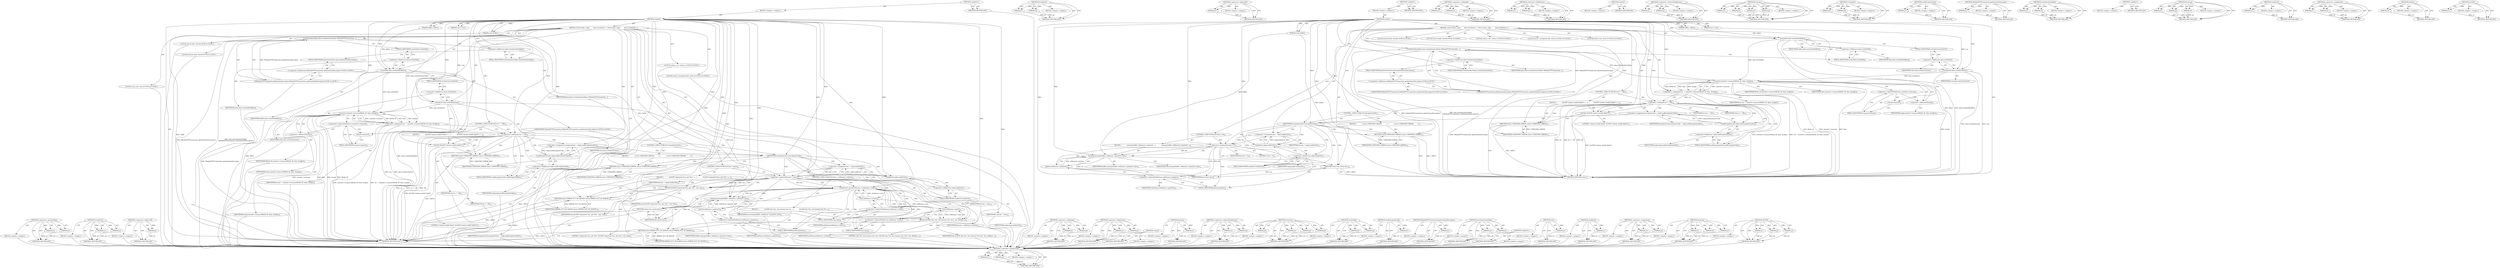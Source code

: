 digraph "ALOGE" {
vulnerable_184 [label=<(METHOD,&lt;operator&gt;.greaterThan)>];
vulnerable_185 [label=<(PARAM,p1)>];
vulnerable_186 [label=<(PARAM,p2)>];
vulnerable_187 [label=<(BLOCK,&lt;empty&gt;,&lt;empty&gt;)>];
vulnerable_188 [label=<(METHOD_RETURN,ANY)>];
vulnerable_138 [label=<(METHOD,writeInt32)>];
vulnerable_139 [label=<(PARAM,p1)>];
vulnerable_140 [label=<(PARAM,p2)>];
vulnerable_141 [label=<(BLOCK,&lt;empty&gt;,&lt;empty&gt;)>];
vulnerable_142 [label=<(METHOD_RETURN,ANY)>];
vulnerable_163 [label=<(METHOD,&lt;operator&gt;.addressOf)>];
vulnerable_164 [label=<(PARAM,p1)>];
vulnerable_165 [label=<(BLOCK,&lt;empty&gt;,&lt;empty&gt;)>];
vulnerable_166 [label=<(METHOD_RETURN,ANY)>];
vulnerable_6 [label=<(METHOD,&lt;global&gt;)<SUB>1</SUB>>];
vulnerable_7 [label=<(BLOCK,&lt;empty&gt;,&lt;empty&gt;)<SUB>1</SUB>>];
vulnerable_8 [label=<(METHOD,readAt)<SUB>1</SUB>>];
vulnerable_9 [label=<(PARAM,off64_t offset)<SUB>1</SUB>>];
vulnerable_10 [label=<(PARAM,void *buffer)<SUB>1</SUB>>];
vulnerable_11 [label=<(PARAM,size_t size)<SUB>1</SUB>>];
vulnerable_12 [label=<(BLOCK,{
 Parcel data, reply;
        data.writeInterf...,{
 Parcel data, reply;
        data.writeInterf...)<SUB>1</SUB>>];
vulnerable_13 [label="<(LOCAL,Parcel data: Parcel)<SUB>2</SUB>>"];
vulnerable_14 [label="<(LOCAL,Parcel reply: Parcel)<SUB>2</SUB>>"];
vulnerable_15 [label=<(writeInterfaceToken,data.writeInterfaceToken(
 IMediaHTTPConnection...)<SUB>3</SUB>>];
vulnerable_16 [label=<(&lt;operator&gt;.fieldAccess,data.writeInterfaceToken)<SUB>3</SUB>>];
vulnerable_17 [label=<(IDENTIFIER,data,data.writeInterfaceToken(
 IMediaHTTPConnection...)<SUB>3</SUB>>];
vulnerable_18 [label=<(FIELD_IDENTIFIER,writeInterfaceToken,writeInterfaceToken)<SUB>3</SUB>>];
vulnerable_19 [label="<(IMediaHTTPConnection.getInterfaceDescriptor,IMediaHTTPConnection::getInterfaceDescriptor())<SUB>4</SUB>>"];
vulnerable_20 [label="<(&lt;operator&gt;.fieldAccess,IMediaHTTPConnection::getInterfaceDescriptor)<SUB>4</SUB>>"];
vulnerable_21 [label="<(IDENTIFIER,IMediaHTTPConnection,IMediaHTTPConnection::getInterfaceDescriptor())<SUB>4</SUB>>"];
vulnerable_22 [label=<(FIELD_IDENTIFIER,getInterfaceDescriptor,getInterfaceDescriptor)<SUB>4</SUB>>];
vulnerable_23 [label=<(writeInt64,data.writeInt64(offset))<SUB>6</SUB>>];
vulnerable_24 [label=<(&lt;operator&gt;.fieldAccess,data.writeInt64)<SUB>6</SUB>>];
vulnerable_25 [label=<(IDENTIFIER,data,data.writeInt64(offset))<SUB>6</SUB>>];
vulnerable_26 [label=<(FIELD_IDENTIFIER,writeInt64,writeInt64)<SUB>6</SUB>>];
vulnerable_27 [label=<(IDENTIFIER,offset,data.writeInt64(offset))<SUB>6</SUB>>];
vulnerable_28 [label=<(writeInt32,data.writeInt32(size))<SUB>7</SUB>>];
vulnerable_29 [label=<(&lt;operator&gt;.fieldAccess,data.writeInt32)<SUB>7</SUB>>];
vulnerable_30 [label=<(IDENTIFIER,data,data.writeInt32(size))<SUB>7</SUB>>];
vulnerable_31 [label=<(FIELD_IDENTIFIER,writeInt32,writeInt32)<SUB>7</SUB>>];
vulnerable_32 [label=<(IDENTIFIER,size,data.writeInt32(size))<SUB>7</SUB>>];
vulnerable_33 [label="<(LOCAL,status_t err: status_t)<SUB>9</SUB>>"];
vulnerable_34 [label=<(&lt;operator&gt;.assignment,err = remote()-&gt;transact(READ_AT, data, &amp;reply))<SUB>9</SUB>>];
vulnerable_35 [label=<(IDENTIFIER,err,err = remote()-&gt;transact(READ_AT, data, &amp;reply))<SUB>9</SUB>>];
vulnerable_36 [label=<(transact,remote()-&gt;transact(READ_AT, data, &amp;reply))<SUB>9</SUB>>];
vulnerable_37 [label=<(&lt;operator&gt;.indirectFieldAccess,remote()-&gt;transact)<SUB>9</SUB>>];
vulnerable_38 [label=<(remote,remote())<SUB>9</SUB>>];
vulnerable_39 [label=<(FIELD_IDENTIFIER,transact,transact)<SUB>9</SUB>>];
vulnerable_40 [label=<(IDENTIFIER,READ_AT,remote()-&gt;transact(READ_AT, data, &amp;reply))<SUB>9</SUB>>];
vulnerable_41 [label=<(IDENTIFIER,data,remote()-&gt;transact(READ_AT, data, &amp;reply))<SUB>9</SUB>>];
vulnerable_42 [label=<(&lt;operator&gt;.addressOf,&amp;reply)<SUB>9</SUB>>];
vulnerable_43 [label=<(IDENTIFIER,reply,remote()-&gt;transact(READ_AT, data, &amp;reply))<SUB>9</SUB>>];
vulnerable_44 [label=<(CONTROL_STRUCTURE,IF,if (err != OK))<SUB>10</SUB>>];
vulnerable_45 [label=<(&lt;operator&gt;.notEquals,err != OK)<SUB>10</SUB>>];
vulnerable_46 [label=<(IDENTIFIER,err,err != OK)<SUB>10</SUB>>];
vulnerable_47 [label=<(IDENTIFIER,OK,err != OK)<SUB>10</SUB>>];
vulnerable_48 [label=<(BLOCK,{
            ALOGE(&quot;remote readAt failed&quot;);
 r...,{
            ALOGE(&quot;remote readAt failed&quot;);
 r...)<SUB>10</SUB>>];
vulnerable_49 [label=<(ALOGE,ALOGE(&quot;remote readAt failed&quot;))<SUB>11</SUB>>];
vulnerable_50 [label=<(LITERAL,&quot;remote readAt failed&quot;,ALOGE(&quot;remote readAt failed&quot;))<SUB>11</SUB>>];
vulnerable_51 [label=<(RETURN,return UNKNOWN_ERROR;,return UNKNOWN_ERROR;)<SUB>12</SUB>>];
vulnerable_52 [label=<(IDENTIFIER,UNKNOWN_ERROR,return UNKNOWN_ERROR;)<SUB>12</SUB>>];
vulnerable_53 [label="<(LOCAL,int32_t exceptionCode: int32_t)<SUB>15</SUB>>"];
vulnerable_54 [label=<(&lt;operator&gt;.assignment,exceptionCode = reply.readExceptionCode())<SUB>15</SUB>>];
vulnerable_55 [label=<(IDENTIFIER,exceptionCode,exceptionCode = reply.readExceptionCode())<SUB>15</SUB>>];
vulnerable_56 [label=<(readExceptionCode,reply.readExceptionCode())<SUB>15</SUB>>];
vulnerable_57 [label=<(&lt;operator&gt;.fieldAccess,reply.readExceptionCode)<SUB>15</SUB>>];
vulnerable_58 [label=<(IDENTIFIER,reply,reply.readExceptionCode())<SUB>15</SUB>>];
vulnerable_59 [label=<(FIELD_IDENTIFIER,readExceptionCode,readExceptionCode)<SUB>15</SUB>>];
vulnerable_60 [label=<(CONTROL_STRUCTURE,IF,if (exceptionCode))<SUB>17</SUB>>];
vulnerable_61 [label=<(IDENTIFIER,exceptionCode,if (exceptionCode))<SUB>17</SUB>>];
vulnerable_62 [label=<(BLOCK,{

             return UNKNOWN_ERROR;
         },{

             return UNKNOWN_ERROR;
         })<SUB>17</SUB>>];
vulnerable_63 [label=<(RETURN,return UNKNOWN_ERROR;,return UNKNOWN_ERROR;)<SUB>19</SUB>>];
vulnerable_64 [label=<(IDENTIFIER,UNKNOWN_ERROR,return UNKNOWN_ERROR;)<SUB>19</SUB>>];
vulnerable_65 [label="<(LOCAL,int32_t len: int32_t)<SUB>22</SUB>>"];
vulnerable_66 [label=<(&lt;operator&gt;.assignment,len = reply.readInt32())<SUB>22</SUB>>];
vulnerable_67 [label=<(IDENTIFIER,len,len = reply.readInt32())<SUB>22</SUB>>];
vulnerable_68 [label=<(readInt32,reply.readInt32())<SUB>22</SUB>>];
vulnerable_69 [label=<(&lt;operator&gt;.fieldAccess,reply.readInt32)<SUB>22</SUB>>];
vulnerable_70 [label=<(IDENTIFIER,reply,reply.readInt32())<SUB>22</SUB>>];
vulnerable_71 [label=<(FIELD_IDENTIFIER,readInt32,readInt32)<SUB>22</SUB>>];
vulnerable_72 [label=<(CONTROL_STRUCTURE,IF,if (len &gt; 0))<SUB>24</SUB>>];
vulnerable_73 [label=<(&lt;operator&gt;.greaterThan,len &gt; 0)<SUB>24</SUB>>];
vulnerable_74 [label=<(IDENTIFIER,len,len &gt; 0)<SUB>24</SUB>>];
vulnerable_75 [label=<(LITERAL,0,len &gt; 0)<SUB>24</SUB>>];
vulnerable_76 [label=<(BLOCK,{
            memcpy(buffer, mMemory-&gt;pointer()...,{
            memcpy(buffer, mMemory-&gt;pointer()...)<SUB>24</SUB>>];
vulnerable_77 [label=<(memcpy,memcpy(buffer, mMemory-&gt;pointer(), len))<SUB>25</SUB>>];
vulnerable_78 [label=<(IDENTIFIER,buffer,memcpy(buffer, mMemory-&gt;pointer(), len))<SUB>25</SUB>>];
vulnerable_79 [label=<(pointer,mMemory-&gt;pointer())<SUB>25</SUB>>];
vulnerable_80 [label=<(&lt;operator&gt;.indirectFieldAccess,mMemory-&gt;pointer)<SUB>25</SUB>>];
vulnerable_81 [label=<(IDENTIFIER,mMemory,mMemory-&gt;pointer())<SUB>25</SUB>>];
vulnerable_82 [label=<(FIELD_IDENTIFIER,pointer,pointer)<SUB>25</SUB>>];
vulnerable_83 [label=<(IDENTIFIER,len,memcpy(buffer, mMemory-&gt;pointer(), len))<SUB>25</SUB>>];
vulnerable_84 [label=<(RETURN,return len;,return len;)<SUB>28</SUB>>];
vulnerable_85 [label=<(IDENTIFIER,len,return len;)<SUB>28</SUB>>];
vulnerable_86 [label=<(METHOD_RETURN,ssize_t)<SUB>1</SUB>>];
vulnerable_88 [label=<(METHOD_RETURN,ANY)<SUB>1</SUB>>];
vulnerable_167 [label=<(METHOD,&lt;operator&gt;.notEquals)>];
vulnerable_168 [label=<(PARAM,p1)>];
vulnerable_169 [label=<(PARAM,p2)>];
vulnerable_170 [label=<(BLOCK,&lt;empty&gt;,&lt;empty&gt;)>];
vulnerable_171 [label=<(METHOD_RETURN,ANY)>];
vulnerable_124 [label=<(METHOD,&lt;operator&gt;.fieldAccess)>];
vulnerable_125 [label=<(PARAM,p1)>];
vulnerable_126 [label=<(PARAM,p2)>];
vulnerable_127 [label=<(BLOCK,&lt;empty&gt;,&lt;empty&gt;)>];
vulnerable_128 [label=<(METHOD_RETURN,ANY)>];
vulnerable_160 [label=<(METHOD,remote)>];
vulnerable_161 [label=<(BLOCK,&lt;empty&gt;,&lt;empty&gt;)>];
vulnerable_162 [label=<(METHOD_RETURN,ANY)>];
vulnerable_155 [label=<(METHOD,&lt;operator&gt;.indirectFieldAccess)>];
vulnerable_156 [label=<(PARAM,p1)>];
vulnerable_157 [label=<(PARAM,p2)>];
vulnerable_158 [label=<(BLOCK,&lt;empty&gt;,&lt;empty&gt;)>];
vulnerable_159 [label=<(METHOD_RETURN,ANY)>];
vulnerable_148 [label=<(METHOD,transact)>];
vulnerable_149 [label=<(PARAM,p1)>];
vulnerable_150 [label=<(PARAM,p2)>];
vulnerable_151 [label=<(PARAM,p3)>];
vulnerable_152 [label=<(PARAM,p4)>];
vulnerable_153 [label=<(BLOCK,&lt;empty&gt;,&lt;empty&gt;)>];
vulnerable_154 [label=<(METHOD_RETURN,ANY)>];
vulnerable_133 [label=<(METHOD,writeInt64)>];
vulnerable_134 [label=<(PARAM,p1)>];
vulnerable_135 [label=<(PARAM,p2)>];
vulnerable_136 [label=<(BLOCK,&lt;empty&gt;,&lt;empty&gt;)>];
vulnerable_137 [label=<(METHOD_RETURN,ANY)>];
vulnerable_176 [label=<(METHOD,readExceptionCode)>];
vulnerable_177 [label=<(PARAM,p1)>];
vulnerable_178 [label=<(BLOCK,&lt;empty&gt;,&lt;empty&gt;)>];
vulnerable_179 [label=<(METHOD_RETURN,ANY)>];
vulnerable_129 [label=<(METHOD,IMediaHTTPConnection.getInterfaceDescriptor)>];
vulnerable_130 [label=<(PARAM,p1)>];
vulnerable_131 [label=<(BLOCK,&lt;empty&gt;,&lt;empty&gt;)>];
vulnerable_132 [label=<(METHOD_RETURN,ANY)>];
vulnerable_119 [label=<(METHOD,writeInterfaceToken)>];
vulnerable_120 [label=<(PARAM,p1)>];
vulnerable_121 [label=<(PARAM,p2)>];
vulnerable_122 [label=<(BLOCK,&lt;empty&gt;,&lt;empty&gt;)>];
vulnerable_123 [label=<(METHOD_RETURN,ANY)>];
vulnerable_113 [label=<(METHOD,&lt;global&gt;)<SUB>1</SUB>>];
vulnerable_114 [label=<(BLOCK,&lt;empty&gt;,&lt;empty&gt;)>];
vulnerable_115 [label=<(METHOD_RETURN,ANY)>];
vulnerable_189 [label=<(METHOD,memcpy)>];
vulnerable_190 [label=<(PARAM,p1)>];
vulnerable_191 [label=<(PARAM,p2)>];
vulnerable_192 [label=<(PARAM,p3)>];
vulnerable_193 [label=<(BLOCK,&lt;empty&gt;,&lt;empty&gt;)>];
vulnerable_194 [label=<(METHOD_RETURN,ANY)>];
vulnerable_180 [label=<(METHOD,readInt32)>];
vulnerable_181 [label=<(PARAM,p1)>];
vulnerable_182 [label=<(BLOCK,&lt;empty&gt;,&lt;empty&gt;)>];
vulnerable_183 [label=<(METHOD_RETURN,ANY)>];
vulnerable_143 [label=<(METHOD,&lt;operator&gt;.assignment)>];
vulnerable_144 [label=<(PARAM,p1)>];
vulnerable_145 [label=<(PARAM,p2)>];
vulnerable_146 [label=<(BLOCK,&lt;empty&gt;,&lt;empty&gt;)>];
vulnerable_147 [label=<(METHOD_RETURN,ANY)>];
vulnerable_195 [label=<(METHOD,pointer)>];
vulnerable_196 [label=<(PARAM,p1)>];
vulnerable_197 [label=<(BLOCK,&lt;empty&gt;,&lt;empty&gt;)>];
vulnerable_198 [label=<(METHOD_RETURN,ANY)>];
vulnerable_172 [label=<(METHOD,ALOGE)>];
vulnerable_173 [label=<(PARAM,p1)>];
vulnerable_174 [label=<(BLOCK,&lt;empty&gt;,&lt;empty&gt;)>];
vulnerable_175 [label=<(METHOD_RETURN,ANY)>];
fixed_211 [label=<(METHOD,&lt;operator&gt;.greaterThan)>];
fixed_212 [label=<(PARAM,p1)>];
fixed_213 [label=<(PARAM,p2)>];
fixed_214 [label=<(BLOCK,&lt;empty&gt;,&lt;empty&gt;)>];
fixed_215 [label=<(METHOD_RETURN,ANY)>];
fixed_163 [label=<(METHOD,writeInt32)>];
fixed_164 [label=<(PARAM,p1)>];
fixed_165 [label=<(PARAM,p2)>];
fixed_166 [label=<(BLOCK,&lt;empty&gt;,&lt;empty&gt;)>];
fixed_167 [label=<(METHOD_RETURN,ANY)>];
fixed_188 [label=<(METHOD,&lt;operator&gt;.addressOf)>];
fixed_189 [label=<(PARAM,p1)>];
fixed_190 [label=<(BLOCK,&lt;empty&gt;,&lt;empty&gt;)>];
fixed_191 [label=<(METHOD_RETURN,ANY)>];
fixed_6 [label=<(METHOD,&lt;global&gt;)<SUB>1</SUB>>];
fixed_7 [label=<(BLOCK,&lt;empty&gt;,&lt;empty&gt;)<SUB>1</SUB>>];
fixed_8 [label=<(METHOD,readAt)<SUB>1</SUB>>];
fixed_9 [label=<(PARAM,off64_t offset)<SUB>1</SUB>>];
fixed_10 [label=<(PARAM,void *buffer)<SUB>1</SUB>>];
fixed_11 [label=<(PARAM,size_t size)<SUB>1</SUB>>];
fixed_12 [label=<(BLOCK,{
 Parcel data, reply;
        data.writeInterf...,{
 Parcel data, reply;
        data.writeInterf...)<SUB>1</SUB>>];
fixed_13 [label="<(LOCAL,Parcel data: Parcel)<SUB>2</SUB>>"];
fixed_14 [label="<(LOCAL,Parcel reply: Parcel)<SUB>2</SUB>>"];
fixed_15 [label=<(writeInterfaceToken,data.writeInterfaceToken(
 IMediaHTTPConnection...)<SUB>3</SUB>>];
fixed_16 [label=<(&lt;operator&gt;.fieldAccess,data.writeInterfaceToken)<SUB>3</SUB>>];
fixed_17 [label=<(IDENTIFIER,data,data.writeInterfaceToken(
 IMediaHTTPConnection...)<SUB>3</SUB>>];
fixed_18 [label=<(FIELD_IDENTIFIER,writeInterfaceToken,writeInterfaceToken)<SUB>3</SUB>>];
fixed_19 [label="<(IMediaHTTPConnection.getInterfaceDescriptor,IMediaHTTPConnection::getInterfaceDescriptor())<SUB>4</SUB>>"];
fixed_20 [label="<(&lt;operator&gt;.fieldAccess,IMediaHTTPConnection::getInterfaceDescriptor)<SUB>4</SUB>>"];
fixed_21 [label="<(IDENTIFIER,IMediaHTTPConnection,IMediaHTTPConnection::getInterfaceDescriptor())<SUB>4</SUB>>"];
fixed_22 [label=<(FIELD_IDENTIFIER,getInterfaceDescriptor,getInterfaceDescriptor)<SUB>4</SUB>>];
fixed_23 [label=<(writeInt64,data.writeInt64(offset))<SUB>6</SUB>>];
fixed_24 [label=<(&lt;operator&gt;.fieldAccess,data.writeInt64)<SUB>6</SUB>>];
fixed_25 [label=<(IDENTIFIER,data,data.writeInt64(offset))<SUB>6</SUB>>];
fixed_26 [label=<(FIELD_IDENTIFIER,writeInt64,writeInt64)<SUB>6</SUB>>];
fixed_27 [label=<(IDENTIFIER,offset,data.writeInt64(offset))<SUB>6</SUB>>];
fixed_28 [label=<(writeInt32,data.writeInt32(size))<SUB>7</SUB>>];
fixed_29 [label=<(&lt;operator&gt;.fieldAccess,data.writeInt32)<SUB>7</SUB>>];
fixed_30 [label=<(IDENTIFIER,data,data.writeInt32(size))<SUB>7</SUB>>];
fixed_31 [label=<(FIELD_IDENTIFIER,writeInt32,writeInt32)<SUB>7</SUB>>];
fixed_32 [label=<(IDENTIFIER,size,data.writeInt32(size))<SUB>7</SUB>>];
fixed_33 [label="<(LOCAL,status_t err: status_t)<SUB>9</SUB>>"];
fixed_34 [label=<(&lt;operator&gt;.assignment,err = remote()-&gt;transact(READ_AT, data, &amp;reply))<SUB>9</SUB>>];
fixed_35 [label=<(IDENTIFIER,err,err = remote()-&gt;transact(READ_AT, data, &amp;reply))<SUB>9</SUB>>];
fixed_36 [label=<(transact,remote()-&gt;transact(READ_AT, data, &amp;reply))<SUB>9</SUB>>];
fixed_37 [label=<(&lt;operator&gt;.indirectFieldAccess,remote()-&gt;transact)<SUB>9</SUB>>];
fixed_38 [label=<(remote,remote())<SUB>9</SUB>>];
fixed_39 [label=<(FIELD_IDENTIFIER,transact,transact)<SUB>9</SUB>>];
fixed_40 [label=<(IDENTIFIER,READ_AT,remote()-&gt;transact(READ_AT, data, &amp;reply))<SUB>9</SUB>>];
fixed_41 [label=<(IDENTIFIER,data,remote()-&gt;transact(READ_AT, data, &amp;reply))<SUB>9</SUB>>];
fixed_42 [label=<(&lt;operator&gt;.addressOf,&amp;reply)<SUB>9</SUB>>];
fixed_43 [label=<(IDENTIFIER,reply,remote()-&gt;transact(READ_AT, data, &amp;reply))<SUB>9</SUB>>];
fixed_44 [label=<(CONTROL_STRUCTURE,IF,if (err != OK))<SUB>10</SUB>>];
fixed_45 [label=<(&lt;operator&gt;.notEquals,err != OK)<SUB>10</SUB>>];
fixed_46 [label=<(IDENTIFIER,err,err != OK)<SUB>10</SUB>>];
fixed_47 [label=<(IDENTIFIER,OK,err != OK)<SUB>10</SUB>>];
fixed_48 [label=<(BLOCK,{
            ALOGE(&quot;remote readAt failed&quot;);
 r...,{
            ALOGE(&quot;remote readAt failed&quot;);
 r...)<SUB>10</SUB>>];
fixed_49 [label=<(ALOGE,ALOGE(&quot;remote readAt failed&quot;))<SUB>11</SUB>>];
fixed_50 [label=<(LITERAL,&quot;remote readAt failed&quot;,ALOGE(&quot;remote readAt failed&quot;))<SUB>11</SUB>>];
fixed_51 [label=<(RETURN,return UNKNOWN_ERROR;,return UNKNOWN_ERROR;)<SUB>12</SUB>>];
fixed_52 [label=<(IDENTIFIER,UNKNOWN_ERROR,return UNKNOWN_ERROR;)<SUB>12</SUB>>];
fixed_53 [label="<(LOCAL,int32_t exceptionCode: int32_t)<SUB>15</SUB>>"];
fixed_54 [label=<(&lt;operator&gt;.assignment,exceptionCode = reply.readExceptionCode())<SUB>15</SUB>>];
fixed_55 [label=<(IDENTIFIER,exceptionCode,exceptionCode = reply.readExceptionCode())<SUB>15</SUB>>];
fixed_56 [label=<(readExceptionCode,reply.readExceptionCode())<SUB>15</SUB>>];
fixed_57 [label=<(&lt;operator&gt;.fieldAccess,reply.readExceptionCode)<SUB>15</SUB>>];
fixed_58 [label=<(IDENTIFIER,reply,reply.readExceptionCode())<SUB>15</SUB>>];
fixed_59 [label=<(FIELD_IDENTIFIER,readExceptionCode,readExceptionCode)<SUB>15</SUB>>];
fixed_60 [label=<(CONTROL_STRUCTURE,IF,if (exceptionCode))<SUB>17</SUB>>];
fixed_61 [label=<(IDENTIFIER,exceptionCode,if (exceptionCode))<SUB>17</SUB>>];
fixed_62 [label=<(BLOCK,{

             return UNKNOWN_ERROR;
         },{

             return UNKNOWN_ERROR;
         })<SUB>17</SUB>>];
fixed_63 [label=<(RETURN,return UNKNOWN_ERROR;,return UNKNOWN_ERROR;)<SUB>19</SUB>>];
fixed_64 [label=<(IDENTIFIER,UNKNOWN_ERROR,return UNKNOWN_ERROR;)<SUB>19</SUB>>];
fixed_65 [label="<(LOCAL,size_t len: size_t)<SUB>22</SUB>>"];
fixed_66 [label=<(&lt;operator&gt;.assignment,len = reply.readInt32())<SUB>22</SUB>>];
fixed_67 [label=<(IDENTIFIER,len,len = reply.readInt32())<SUB>22</SUB>>];
fixed_68 [label=<(readInt32,reply.readInt32())<SUB>22</SUB>>];
fixed_69 [label=<(&lt;operator&gt;.fieldAccess,reply.readInt32)<SUB>22</SUB>>];
fixed_70 [label=<(IDENTIFIER,reply,reply.readInt32())<SUB>22</SUB>>];
fixed_71 [label=<(FIELD_IDENTIFIER,readInt32,readInt32)<SUB>22</SUB>>];
fixed_72 [label=<(CONTROL_STRUCTURE,IF,if (len &gt; size))<SUB>24</SUB>>];
fixed_73 [label=<(&lt;operator&gt;.greaterThan,len &gt; size)<SUB>24</SUB>>];
fixed_74 [label=<(IDENTIFIER,len,len &gt; size)<SUB>24</SUB>>];
fixed_75 [label=<(IDENTIFIER,size,len &gt; size)<SUB>24</SUB>>];
fixed_76 [label=<(BLOCK,{
            ALOGE(&quot;requested %zu, got %zu&quot;, s...,{
            ALOGE(&quot;requested %zu, got %zu&quot;, s...)<SUB>24</SUB>>];
fixed_77 [label=<(ALOGE,ALOGE(&quot;requested %zu, got %zu&quot;, size, len))<SUB>25</SUB>>];
fixed_78 [label=<(LITERAL,&quot;requested %zu, got %zu&quot;,ALOGE(&quot;requested %zu, got %zu&quot;, size, len))<SUB>25</SUB>>];
fixed_79 [label=<(IDENTIFIER,size,ALOGE(&quot;requested %zu, got %zu&quot;, size, len))<SUB>25</SUB>>];
fixed_80 [label=<(IDENTIFIER,len,ALOGE(&quot;requested %zu, got %zu&quot;, size, len))<SUB>25</SUB>>];
fixed_81 [label=<(RETURN,return ERROR_OUT_OF_RANGE;,return ERROR_OUT_OF_RANGE;)<SUB>26</SUB>>];
fixed_82 [label=<(IDENTIFIER,ERROR_OUT_OF_RANGE,return ERROR_OUT_OF_RANGE;)<SUB>26</SUB>>];
fixed_83 [label=<(CONTROL_STRUCTURE,IF,if (len &gt; mMemory-&gt;size()))<SUB>28</SUB>>];
fixed_84 [label=<(&lt;operator&gt;.greaterThan,len &gt; mMemory-&gt;size())<SUB>28</SUB>>];
fixed_85 [label=<(IDENTIFIER,len,len &gt; mMemory-&gt;size())<SUB>28</SUB>>];
fixed_86 [label=<(size,mMemory-&gt;size())<SUB>28</SUB>>];
fixed_87 [label=<(&lt;operator&gt;.indirectFieldAccess,mMemory-&gt;size)<SUB>28</SUB>>];
fixed_88 [label=<(IDENTIFIER,mMemory,mMemory-&gt;size())<SUB>28</SUB>>];
fixed_89 [label=<(FIELD_IDENTIFIER,size,size)<SUB>28</SUB>>];
fixed_90 [label=<(BLOCK,{
            ALOGE(&quot;got %zu, but memory has %z...,{
            ALOGE(&quot;got %zu, but memory has %z...)<SUB>28</SUB>>];
fixed_91 [label=<(ALOGE,ALOGE(&quot;got %zu, but memory has %zu&quot;, len, mMemo...)<SUB>29</SUB>>];
fixed_92 [label=<(LITERAL,&quot;got %zu, but memory has %zu&quot;,ALOGE(&quot;got %zu, but memory has %zu&quot;, len, mMemo...)<SUB>29</SUB>>];
fixed_93 [label=<(IDENTIFIER,len,ALOGE(&quot;got %zu, but memory has %zu&quot;, len, mMemo...)<SUB>29</SUB>>];
fixed_94 [label=<(size,mMemory-&gt;size())<SUB>29</SUB>>];
fixed_95 [label=<(&lt;operator&gt;.indirectFieldAccess,mMemory-&gt;size)<SUB>29</SUB>>];
fixed_96 [label=<(IDENTIFIER,mMemory,mMemory-&gt;size())<SUB>29</SUB>>];
fixed_97 [label=<(FIELD_IDENTIFIER,size,size)<SUB>29</SUB>>];
fixed_98 [label=<(RETURN,return ERROR_OUT_OF_RANGE;,return ERROR_OUT_OF_RANGE;)<SUB>30</SUB>>];
fixed_99 [label=<(IDENTIFIER,ERROR_OUT_OF_RANGE,return ERROR_OUT_OF_RANGE;)<SUB>30</SUB>>];
fixed_100 [label=<(memcpy,memcpy(buffer, mMemory-&gt;pointer(), len))<SUB>33</SUB>>];
fixed_101 [label=<(IDENTIFIER,buffer,memcpy(buffer, mMemory-&gt;pointer(), len))<SUB>33</SUB>>];
fixed_102 [label=<(pointer,mMemory-&gt;pointer())<SUB>33</SUB>>];
fixed_103 [label=<(&lt;operator&gt;.indirectFieldAccess,mMemory-&gt;pointer)<SUB>33</SUB>>];
fixed_104 [label=<(IDENTIFIER,mMemory,mMemory-&gt;pointer())<SUB>33</SUB>>];
fixed_105 [label=<(FIELD_IDENTIFIER,pointer,pointer)<SUB>33</SUB>>];
fixed_106 [label=<(IDENTIFIER,len,memcpy(buffer, mMemory-&gt;pointer(), len))<SUB>33</SUB>>];
fixed_107 [label=<(RETURN,return len;,return len;)<SUB>35</SUB>>];
fixed_108 [label=<(IDENTIFIER,len,return len;)<SUB>35</SUB>>];
fixed_109 [label=<(METHOD_RETURN,ssize_t)<SUB>1</SUB>>];
fixed_111 [label=<(METHOD_RETURN,ANY)<SUB>1</SUB>>];
fixed_192 [label=<(METHOD,&lt;operator&gt;.notEquals)>];
fixed_193 [label=<(PARAM,p1)>];
fixed_194 [label=<(PARAM,p2)>];
fixed_195 [label=<(BLOCK,&lt;empty&gt;,&lt;empty&gt;)>];
fixed_196 [label=<(METHOD_RETURN,ANY)>];
fixed_149 [label=<(METHOD,&lt;operator&gt;.fieldAccess)>];
fixed_150 [label=<(PARAM,p1)>];
fixed_151 [label=<(PARAM,p2)>];
fixed_152 [label=<(BLOCK,&lt;empty&gt;,&lt;empty&gt;)>];
fixed_153 [label=<(METHOD_RETURN,ANY)>];
fixed_185 [label=<(METHOD,remote)>];
fixed_186 [label=<(BLOCK,&lt;empty&gt;,&lt;empty&gt;)>];
fixed_187 [label=<(METHOD_RETURN,ANY)>];
fixed_226 [label=<(METHOD,pointer)>];
fixed_227 [label=<(PARAM,p1)>];
fixed_228 [label=<(BLOCK,&lt;empty&gt;,&lt;empty&gt;)>];
fixed_229 [label=<(METHOD_RETURN,ANY)>];
fixed_180 [label=<(METHOD,&lt;operator&gt;.indirectFieldAccess)>];
fixed_181 [label=<(PARAM,p1)>];
fixed_182 [label=<(PARAM,p2)>];
fixed_183 [label=<(BLOCK,&lt;empty&gt;,&lt;empty&gt;)>];
fixed_184 [label=<(METHOD_RETURN,ANY)>];
fixed_173 [label=<(METHOD,transact)>];
fixed_174 [label=<(PARAM,p1)>];
fixed_175 [label=<(PARAM,p2)>];
fixed_176 [label=<(PARAM,p3)>];
fixed_177 [label=<(PARAM,p4)>];
fixed_178 [label=<(BLOCK,&lt;empty&gt;,&lt;empty&gt;)>];
fixed_179 [label=<(METHOD_RETURN,ANY)>];
fixed_158 [label=<(METHOD,writeInt64)>];
fixed_159 [label=<(PARAM,p1)>];
fixed_160 [label=<(PARAM,p2)>];
fixed_161 [label=<(BLOCK,&lt;empty&gt;,&lt;empty&gt;)>];
fixed_162 [label=<(METHOD_RETURN,ANY)>];
fixed_203 [label=<(METHOD,readExceptionCode)>];
fixed_204 [label=<(PARAM,p1)>];
fixed_205 [label=<(BLOCK,&lt;empty&gt;,&lt;empty&gt;)>];
fixed_206 [label=<(METHOD_RETURN,ANY)>];
fixed_154 [label=<(METHOD,IMediaHTTPConnection.getInterfaceDescriptor)>];
fixed_155 [label=<(PARAM,p1)>];
fixed_156 [label=<(BLOCK,&lt;empty&gt;,&lt;empty&gt;)>];
fixed_157 [label=<(METHOD_RETURN,ANY)>];
fixed_144 [label=<(METHOD,writeInterfaceToken)>];
fixed_145 [label=<(PARAM,p1)>];
fixed_146 [label=<(PARAM,p2)>];
fixed_147 [label=<(BLOCK,&lt;empty&gt;,&lt;empty&gt;)>];
fixed_148 [label=<(METHOD_RETURN,ANY)>];
fixed_138 [label=<(METHOD,&lt;global&gt;)<SUB>1</SUB>>];
fixed_139 [label=<(BLOCK,&lt;empty&gt;,&lt;empty&gt;)>];
fixed_140 [label=<(METHOD_RETURN,ANY)>];
fixed_216 [label=<(METHOD,size)>];
fixed_217 [label=<(PARAM,p1)>];
fixed_218 [label=<(BLOCK,&lt;empty&gt;,&lt;empty&gt;)>];
fixed_219 [label=<(METHOD_RETURN,ANY)>];
fixed_207 [label=<(METHOD,readInt32)>];
fixed_208 [label=<(PARAM,p1)>];
fixed_209 [label=<(BLOCK,&lt;empty&gt;,&lt;empty&gt;)>];
fixed_210 [label=<(METHOD_RETURN,ANY)>];
fixed_168 [label=<(METHOD,&lt;operator&gt;.assignment)>];
fixed_169 [label=<(PARAM,p1)>];
fixed_170 [label=<(PARAM,p2)>];
fixed_171 [label=<(BLOCK,&lt;empty&gt;,&lt;empty&gt;)>];
fixed_172 [label=<(METHOD_RETURN,ANY)>];
fixed_220 [label=<(METHOD,memcpy)>];
fixed_221 [label=<(PARAM,p1)>];
fixed_222 [label=<(PARAM,p2)>];
fixed_223 [label=<(PARAM,p3)>];
fixed_224 [label=<(BLOCK,&lt;empty&gt;,&lt;empty&gt;)>];
fixed_225 [label=<(METHOD_RETURN,ANY)>];
fixed_197 [label=<(METHOD,ALOGE)>];
fixed_198 [label=<(PARAM,p1)>];
fixed_199 [label=<(PARAM,p2)>];
fixed_200 [label=<(PARAM,p3)>];
fixed_201 [label=<(BLOCK,&lt;empty&gt;,&lt;empty&gt;)>];
fixed_202 [label=<(METHOD_RETURN,ANY)>];
vulnerable_184 -> vulnerable_185  [key=0, label="AST: "];
vulnerable_184 -> vulnerable_185  [key=1, label="DDG: "];
vulnerable_184 -> vulnerable_187  [key=0, label="AST: "];
vulnerable_184 -> vulnerable_186  [key=0, label="AST: "];
vulnerable_184 -> vulnerable_186  [key=1, label="DDG: "];
vulnerable_184 -> vulnerable_188  [key=0, label="AST: "];
vulnerable_184 -> vulnerable_188  [key=1, label="CFG: "];
vulnerable_185 -> vulnerable_188  [key=0, label="DDG: p1"];
vulnerable_186 -> vulnerable_188  [key=0, label="DDG: p2"];
vulnerable_138 -> vulnerable_139  [key=0, label="AST: "];
vulnerable_138 -> vulnerable_139  [key=1, label="DDG: "];
vulnerable_138 -> vulnerable_141  [key=0, label="AST: "];
vulnerable_138 -> vulnerable_140  [key=0, label="AST: "];
vulnerable_138 -> vulnerable_140  [key=1, label="DDG: "];
vulnerable_138 -> vulnerable_142  [key=0, label="AST: "];
vulnerable_138 -> vulnerable_142  [key=1, label="CFG: "];
vulnerable_139 -> vulnerable_142  [key=0, label="DDG: p1"];
vulnerable_140 -> vulnerable_142  [key=0, label="DDG: p2"];
vulnerable_163 -> vulnerable_164  [key=0, label="AST: "];
vulnerable_163 -> vulnerable_164  [key=1, label="DDG: "];
vulnerable_163 -> vulnerable_165  [key=0, label="AST: "];
vulnerable_163 -> vulnerable_166  [key=0, label="AST: "];
vulnerable_163 -> vulnerable_166  [key=1, label="CFG: "];
vulnerable_164 -> vulnerable_166  [key=0, label="DDG: p1"];
vulnerable_6 -> vulnerable_7  [key=0, label="AST: "];
vulnerable_6 -> vulnerable_88  [key=0, label="AST: "];
vulnerable_6 -> vulnerable_88  [key=1, label="CFG: "];
vulnerable_7 -> vulnerable_8  [key=0, label="AST: "];
vulnerable_8 -> vulnerable_9  [key=0, label="AST: "];
vulnerable_8 -> vulnerable_9  [key=1, label="DDG: "];
vulnerable_8 -> vulnerable_10  [key=0, label="AST: "];
vulnerable_8 -> vulnerable_10  [key=1, label="DDG: "];
vulnerable_8 -> vulnerable_11  [key=0, label="AST: "];
vulnerable_8 -> vulnerable_11  [key=1, label="DDG: "];
vulnerable_8 -> vulnerable_12  [key=0, label="AST: "];
vulnerable_8 -> vulnerable_86  [key=0, label="AST: "];
vulnerable_8 -> vulnerable_18  [key=0, label="CFG: "];
vulnerable_8 -> vulnerable_23  [key=0, label="DDG: "];
vulnerable_8 -> vulnerable_28  [key=0, label="DDG: "];
vulnerable_8 -> vulnerable_61  [key=0, label="DDG: "];
vulnerable_8 -> vulnerable_85  [key=0, label="DDG: "];
vulnerable_8 -> vulnerable_36  [key=0, label="DDG: "];
vulnerable_8 -> vulnerable_45  [key=0, label="DDG: "];
vulnerable_8 -> vulnerable_51  [key=0, label="DDG: "];
vulnerable_8 -> vulnerable_56  [key=0, label="DDG: "];
vulnerable_8 -> vulnerable_63  [key=0, label="DDG: "];
vulnerable_8 -> vulnerable_68  [key=0, label="DDG: "];
vulnerable_8 -> vulnerable_73  [key=0, label="DDG: "];
vulnerable_8 -> vulnerable_49  [key=0, label="DDG: "];
vulnerable_8 -> vulnerable_52  [key=0, label="DDG: "];
vulnerable_8 -> vulnerable_64  [key=0, label="DDG: "];
vulnerable_8 -> vulnerable_77  [key=0, label="DDG: "];
vulnerable_9 -> vulnerable_23  [key=0, label="DDG: offset"];
vulnerable_10 -> vulnerable_86  [key=0, label="DDG: buffer"];
vulnerable_10 -> vulnerable_77  [key=0, label="DDG: buffer"];
vulnerable_11 -> vulnerable_28  [key=0, label="DDG: size"];
vulnerable_12 -> vulnerable_13  [key=0, label="AST: "];
vulnerable_12 -> vulnerable_14  [key=0, label="AST: "];
vulnerable_12 -> vulnerable_15  [key=0, label="AST: "];
vulnerable_12 -> vulnerable_23  [key=0, label="AST: "];
vulnerable_12 -> vulnerable_28  [key=0, label="AST: "];
vulnerable_12 -> vulnerable_33  [key=0, label="AST: "];
vulnerable_12 -> vulnerable_34  [key=0, label="AST: "];
vulnerable_12 -> vulnerable_44  [key=0, label="AST: "];
vulnerable_12 -> vulnerable_53  [key=0, label="AST: "];
vulnerable_12 -> vulnerable_54  [key=0, label="AST: "];
vulnerable_12 -> vulnerable_60  [key=0, label="AST: "];
vulnerable_12 -> vulnerable_65  [key=0, label="AST: "];
vulnerable_12 -> vulnerable_66  [key=0, label="AST: "];
vulnerable_12 -> vulnerable_72  [key=0, label="AST: "];
vulnerable_12 -> vulnerable_84  [key=0, label="AST: "];
vulnerable_15 -> vulnerable_16  [key=0, label="AST: "];
vulnerable_15 -> vulnerable_19  [key=0, label="AST: "];
vulnerable_15 -> vulnerable_26  [key=0, label="CFG: "];
vulnerable_15 -> vulnerable_86  [key=0, label="DDG: IMediaHTTPConnection::getInterfaceDescriptor()"];
vulnerable_15 -> vulnerable_86  [key=1, label="DDG: data.writeInterfaceToken(
 IMediaHTTPConnection::getInterfaceDescriptor())"];
vulnerable_15 -> vulnerable_36  [key=0, label="DDG: data.writeInterfaceToken"];
vulnerable_16 -> vulnerable_17  [key=0, label="AST: "];
vulnerable_16 -> vulnerable_18  [key=0, label="AST: "];
vulnerable_16 -> vulnerable_22  [key=0, label="CFG: "];
vulnerable_18 -> vulnerable_16  [key=0, label="CFG: "];
vulnerable_19 -> vulnerable_20  [key=0, label="AST: "];
vulnerable_19 -> vulnerable_15  [key=0, label="CFG: "];
vulnerable_19 -> vulnerable_15  [key=1, label="DDG: IMediaHTTPConnection::getInterfaceDescriptor"];
vulnerable_19 -> vulnerable_86  [key=0, label="DDG: IMediaHTTPConnection::getInterfaceDescriptor"];
vulnerable_20 -> vulnerable_21  [key=0, label="AST: "];
vulnerable_20 -> vulnerable_22  [key=0, label="AST: "];
vulnerable_20 -> vulnerable_19  [key=0, label="CFG: "];
vulnerable_22 -> vulnerable_20  [key=0, label="CFG: "];
vulnerable_23 -> vulnerable_24  [key=0, label="AST: "];
vulnerable_23 -> vulnerable_27  [key=0, label="AST: "];
vulnerable_23 -> vulnerable_31  [key=0, label="CFG: "];
vulnerable_23 -> vulnerable_86  [key=0, label="DDG: offset"];
vulnerable_23 -> vulnerable_86  [key=1, label="DDG: data.writeInt64(offset)"];
vulnerable_23 -> vulnerable_36  [key=0, label="DDG: data.writeInt64"];
vulnerable_24 -> vulnerable_25  [key=0, label="AST: "];
vulnerable_24 -> vulnerable_26  [key=0, label="AST: "];
vulnerable_24 -> vulnerable_23  [key=0, label="CFG: "];
vulnerable_26 -> vulnerable_24  [key=0, label="CFG: "];
vulnerable_28 -> vulnerable_29  [key=0, label="AST: "];
vulnerable_28 -> vulnerable_32  [key=0, label="AST: "];
vulnerable_28 -> vulnerable_38  [key=0, label="CFG: "];
vulnerable_28 -> vulnerable_86  [key=0, label="DDG: size"];
vulnerable_28 -> vulnerable_86  [key=1, label="DDG: data.writeInt32(size)"];
vulnerable_28 -> vulnerable_36  [key=0, label="DDG: data.writeInt32"];
vulnerable_29 -> vulnerable_30  [key=0, label="AST: "];
vulnerable_29 -> vulnerable_31  [key=0, label="AST: "];
vulnerable_29 -> vulnerable_28  [key=0, label="CFG: "];
vulnerable_31 -> vulnerable_29  [key=0, label="CFG: "];
vulnerable_34 -> vulnerable_35  [key=0, label="AST: "];
vulnerable_34 -> vulnerable_36  [key=0, label="AST: "];
vulnerable_34 -> vulnerable_45  [key=0, label="CFG: "];
vulnerable_34 -> vulnerable_45  [key=1, label="DDG: err"];
vulnerable_34 -> vulnerable_86  [key=0, label="DDG: remote()-&gt;transact(READ_AT, data, &amp;reply)"];
vulnerable_34 -> vulnerable_86  [key=1, label="DDG: err = remote()-&gt;transact(READ_AT, data, &amp;reply)"];
vulnerable_36 -> vulnerable_37  [key=0, label="AST: "];
vulnerable_36 -> vulnerable_40  [key=0, label="AST: "];
vulnerable_36 -> vulnerable_41  [key=0, label="AST: "];
vulnerable_36 -> vulnerable_42  [key=0, label="AST: "];
vulnerable_36 -> vulnerable_34  [key=0, label="CFG: "];
vulnerable_36 -> vulnerable_34  [key=1, label="DDG: remote()-&gt;transact"];
vulnerable_36 -> vulnerable_34  [key=2, label="DDG: READ_AT"];
vulnerable_36 -> vulnerable_34  [key=3, label="DDG: data"];
vulnerable_36 -> vulnerable_34  [key=4, label="DDG: &amp;reply"];
vulnerable_36 -> vulnerable_86  [key=0, label="DDG: remote()-&gt;transact"];
vulnerable_36 -> vulnerable_86  [key=1, label="DDG: data"];
vulnerable_36 -> vulnerable_86  [key=2, label="DDG: &amp;reply"];
vulnerable_36 -> vulnerable_86  [key=3, label="DDG: READ_AT"];
vulnerable_37 -> vulnerable_38  [key=0, label="AST: "];
vulnerable_37 -> vulnerable_39  [key=0, label="AST: "];
vulnerable_37 -> vulnerable_42  [key=0, label="CFG: "];
vulnerable_38 -> vulnerable_39  [key=0, label="CFG: "];
vulnerable_39 -> vulnerable_37  [key=0, label="CFG: "];
vulnerable_42 -> vulnerable_43  [key=0, label="AST: "];
vulnerable_42 -> vulnerable_36  [key=0, label="CFG: "];
vulnerable_44 -> vulnerable_45  [key=0, label="AST: "];
vulnerable_44 -> vulnerable_48  [key=0, label="AST: "];
vulnerable_45 -> vulnerable_46  [key=0, label="AST: "];
vulnerable_45 -> vulnerable_47  [key=0, label="AST: "];
vulnerable_45 -> vulnerable_49  [key=0, label="CFG: "];
vulnerable_45 -> vulnerable_49  [key=1, label="CDG: "];
vulnerable_45 -> vulnerable_59  [key=0, label="CFG: "];
vulnerable_45 -> vulnerable_59  [key=1, label="CDG: "];
vulnerable_45 -> vulnerable_86  [key=0, label="DDG: err"];
vulnerable_45 -> vulnerable_86  [key=1, label="DDG: err != OK"];
vulnerable_45 -> vulnerable_86  [key=2, label="DDG: OK"];
vulnerable_45 -> vulnerable_61  [key=0, label="CDG: "];
vulnerable_45 -> vulnerable_51  [key=0, label="CDG: "];
vulnerable_45 -> vulnerable_57  [key=0, label="CDG: "];
vulnerable_45 -> vulnerable_56  [key=0, label="CDG: "];
vulnerable_45 -> vulnerable_54  [key=0, label="CDG: "];
vulnerable_48 -> vulnerable_49  [key=0, label="AST: "];
vulnerable_48 -> vulnerable_51  [key=0, label="AST: "];
vulnerable_49 -> vulnerable_50  [key=0, label="AST: "];
vulnerable_49 -> vulnerable_51  [key=0, label="CFG: "];
vulnerable_49 -> vulnerable_86  [key=0, label="DDG: ALOGE(&quot;remote readAt failed&quot;)"];
vulnerable_51 -> vulnerable_52  [key=0, label="AST: "];
vulnerable_51 -> vulnerable_86  [key=0, label="CFG: "];
vulnerable_51 -> vulnerable_86  [key=1, label="DDG: &lt;RET&gt;"];
vulnerable_52 -> vulnerable_51  [key=0, label="DDG: UNKNOWN_ERROR"];
vulnerable_54 -> vulnerable_55  [key=0, label="AST: "];
vulnerable_54 -> vulnerable_56  [key=0, label="AST: "];
vulnerable_54 -> vulnerable_61  [key=0, label="CFG: "];
vulnerable_56 -> vulnerable_57  [key=0, label="AST: "];
vulnerable_56 -> vulnerable_54  [key=0, label="CFG: "];
vulnerable_56 -> vulnerable_54  [key=1, label="DDG: reply.readExceptionCode"];
vulnerable_57 -> vulnerable_58  [key=0, label="AST: "];
vulnerable_57 -> vulnerable_59  [key=0, label="AST: "];
vulnerable_57 -> vulnerable_56  [key=0, label="CFG: "];
vulnerable_59 -> vulnerable_57  [key=0, label="CFG: "];
vulnerable_60 -> vulnerable_61  [key=0, label="AST: "];
vulnerable_60 -> vulnerable_62  [key=0, label="AST: "];
vulnerable_61 -> vulnerable_63  [key=0, label="CFG: "];
vulnerable_61 -> vulnerable_63  [key=1, label="CDG: "];
vulnerable_61 -> vulnerable_71  [key=0, label="CFG: "];
vulnerable_61 -> vulnerable_71  [key=1, label="CDG: "];
vulnerable_61 -> vulnerable_68  [key=0, label="CDG: "];
vulnerable_61 -> vulnerable_73  [key=0, label="CDG: "];
vulnerable_61 -> vulnerable_66  [key=0, label="CDG: "];
vulnerable_61 -> vulnerable_84  [key=0, label="CDG: "];
vulnerable_61 -> vulnerable_69  [key=0, label="CDG: "];
vulnerable_62 -> vulnerable_63  [key=0, label="AST: "];
vulnerable_63 -> vulnerable_64  [key=0, label="AST: "];
vulnerable_63 -> vulnerable_86  [key=0, label="CFG: "];
vulnerable_63 -> vulnerable_86  [key=1, label="DDG: &lt;RET&gt;"];
vulnerable_64 -> vulnerable_63  [key=0, label="DDG: UNKNOWN_ERROR"];
vulnerable_66 -> vulnerable_67  [key=0, label="AST: "];
vulnerable_66 -> vulnerable_68  [key=0, label="AST: "];
vulnerable_66 -> vulnerable_73  [key=0, label="CFG: "];
vulnerable_66 -> vulnerable_73  [key=1, label="DDG: len"];
vulnerable_68 -> vulnerable_69  [key=0, label="AST: "];
vulnerable_68 -> vulnerable_66  [key=0, label="CFG: "];
vulnerable_68 -> vulnerable_66  [key=1, label="DDG: reply.readInt32"];
vulnerable_69 -> vulnerable_70  [key=0, label="AST: "];
vulnerable_69 -> vulnerable_71  [key=0, label="AST: "];
vulnerable_69 -> vulnerable_68  [key=0, label="CFG: "];
vulnerable_71 -> vulnerable_69  [key=0, label="CFG: "];
vulnerable_72 -> vulnerable_73  [key=0, label="AST: "];
vulnerable_72 -> vulnerable_76  [key=0, label="AST: "];
vulnerable_73 -> vulnerable_74  [key=0, label="AST: "];
vulnerable_73 -> vulnerable_75  [key=0, label="AST: "];
vulnerable_73 -> vulnerable_82  [key=0, label="CFG: "];
vulnerable_73 -> vulnerable_82  [key=1, label="CDG: "];
vulnerable_73 -> vulnerable_84  [key=0, label="CFG: "];
vulnerable_73 -> vulnerable_85  [key=0, label="DDG: len"];
vulnerable_73 -> vulnerable_77  [key=0, label="DDG: len"];
vulnerable_73 -> vulnerable_77  [key=1, label="CDG: "];
vulnerable_73 -> vulnerable_80  [key=0, label="CDG: "];
vulnerable_73 -> vulnerable_79  [key=0, label="CDG: "];
vulnerable_76 -> vulnerable_77  [key=0, label="AST: "];
vulnerable_77 -> vulnerable_78  [key=0, label="AST: "];
vulnerable_77 -> vulnerable_79  [key=0, label="AST: "];
vulnerable_77 -> vulnerable_83  [key=0, label="AST: "];
vulnerable_77 -> vulnerable_84  [key=0, label="CFG: "];
vulnerable_77 -> vulnerable_85  [key=0, label="DDG: len"];
vulnerable_79 -> vulnerable_80  [key=0, label="AST: "];
vulnerable_79 -> vulnerable_77  [key=0, label="CFG: "];
vulnerable_79 -> vulnerable_77  [key=1, label="DDG: mMemory-&gt;pointer"];
vulnerable_80 -> vulnerable_81  [key=0, label="AST: "];
vulnerable_80 -> vulnerable_82  [key=0, label="AST: "];
vulnerable_80 -> vulnerable_79  [key=0, label="CFG: "];
vulnerable_82 -> vulnerable_80  [key=0, label="CFG: "];
vulnerable_84 -> vulnerable_85  [key=0, label="AST: "];
vulnerable_84 -> vulnerable_86  [key=0, label="CFG: "];
vulnerable_84 -> vulnerable_86  [key=1, label="DDG: &lt;RET&gt;"];
vulnerable_85 -> vulnerable_84  [key=0, label="DDG: len"];
vulnerable_167 -> vulnerable_168  [key=0, label="AST: "];
vulnerable_167 -> vulnerable_168  [key=1, label="DDG: "];
vulnerable_167 -> vulnerable_170  [key=0, label="AST: "];
vulnerable_167 -> vulnerable_169  [key=0, label="AST: "];
vulnerable_167 -> vulnerable_169  [key=1, label="DDG: "];
vulnerable_167 -> vulnerable_171  [key=0, label="AST: "];
vulnerable_167 -> vulnerable_171  [key=1, label="CFG: "];
vulnerable_168 -> vulnerable_171  [key=0, label="DDG: p1"];
vulnerable_169 -> vulnerable_171  [key=0, label="DDG: p2"];
vulnerable_124 -> vulnerable_125  [key=0, label="AST: "];
vulnerable_124 -> vulnerable_125  [key=1, label="DDG: "];
vulnerable_124 -> vulnerable_127  [key=0, label="AST: "];
vulnerable_124 -> vulnerable_126  [key=0, label="AST: "];
vulnerable_124 -> vulnerable_126  [key=1, label="DDG: "];
vulnerable_124 -> vulnerable_128  [key=0, label="AST: "];
vulnerable_124 -> vulnerable_128  [key=1, label="CFG: "];
vulnerable_125 -> vulnerable_128  [key=0, label="DDG: p1"];
vulnerable_126 -> vulnerable_128  [key=0, label="DDG: p2"];
vulnerable_160 -> vulnerable_161  [key=0, label="AST: "];
vulnerable_160 -> vulnerable_162  [key=0, label="AST: "];
vulnerable_160 -> vulnerable_162  [key=1, label="CFG: "];
vulnerable_155 -> vulnerable_156  [key=0, label="AST: "];
vulnerable_155 -> vulnerable_156  [key=1, label="DDG: "];
vulnerable_155 -> vulnerable_158  [key=0, label="AST: "];
vulnerable_155 -> vulnerable_157  [key=0, label="AST: "];
vulnerable_155 -> vulnerable_157  [key=1, label="DDG: "];
vulnerable_155 -> vulnerable_159  [key=0, label="AST: "];
vulnerable_155 -> vulnerable_159  [key=1, label="CFG: "];
vulnerable_156 -> vulnerable_159  [key=0, label="DDG: p1"];
vulnerable_157 -> vulnerable_159  [key=0, label="DDG: p2"];
vulnerable_148 -> vulnerable_149  [key=0, label="AST: "];
vulnerable_148 -> vulnerable_149  [key=1, label="DDG: "];
vulnerable_148 -> vulnerable_153  [key=0, label="AST: "];
vulnerable_148 -> vulnerable_150  [key=0, label="AST: "];
vulnerable_148 -> vulnerable_150  [key=1, label="DDG: "];
vulnerable_148 -> vulnerable_154  [key=0, label="AST: "];
vulnerable_148 -> vulnerable_154  [key=1, label="CFG: "];
vulnerable_148 -> vulnerable_151  [key=0, label="AST: "];
vulnerable_148 -> vulnerable_151  [key=1, label="DDG: "];
vulnerable_148 -> vulnerable_152  [key=0, label="AST: "];
vulnerable_148 -> vulnerable_152  [key=1, label="DDG: "];
vulnerable_149 -> vulnerable_154  [key=0, label="DDG: p1"];
vulnerable_150 -> vulnerable_154  [key=0, label="DDG: p2"];
vulnerable_151 -> vulnerable_154  [key=0, label="DDG: p3"];
vulnerable_152 -> vulnerable_154  [key=0, label="DDG: p4"];
vulnerable_133 -> vulnerable_134  [key=0, label="AST: "];
vulnerable_133 -> vulnerable_134  [key=1, label="DDG: "];
vulnerable_133 -> vulnerable_136  [key=0, label="AST: "];
vulnerable_133 -> vulnerable_135  [key=0, label="AST: "];
vulnerable_133 -> vulnerable_135  [key=1, label="DDG: "];
vulnerable_133 -> vulnerable_137  [key=0, label="AST: "];
vulnerable_133 -> vulnerable_137  [key=1, label="CFG: "];
vulnerable_134 -> vulnerable_137  [key=0, label="DDG: p1"];
vulnerable_135 -> vulnerable_137  [key=0, label="DDG: p2"];
vulnerable_176 -> vulnerable_177  [key=0, label="AST: "];
vulnerable_176 -> vulnerable_177  [key=1, label="DDG: "];
vulnerable_176 -> vulnerable_178  [key=0, label="AST: "];
vulnerable_176 -> vulnerable_179  [key=0, label="AST: "];
vulnerable_176 -> vulnerable_179  [key=1, label="CFG: "];
vulnerable_177 -> vulnerable_179  [key=0, label="DDG: p1"];
vulnerable_129 -> vulnerable_130  [key=0, label="AST: "];
vulnerable_129 -> vulnerable_130  [key=1, label="DDG: "];
vulnerable_129 -> vulnerable_131  [key=0, label="AST: "];
vulnerable_129 -> vulnerable_132  [key=0, label="AST: "];
vulnerable_129 -> vulnerable_132  [key=1, label="CFG: "];
vulnerable_130 -> vulnerable_132  [key=0, label="DDG: p1"];
vulnerable_119 -> vulnerable_120  [key=0, label="AST: "];
vulnerable_119 -> vulnerable_120  [key=1, label="DDG: "];
vulnerable_119 -> vulnerable_122  [key=0, label="AST: "];
vulnerable_119 -> vulnerable_121  [key=0, label="AST: "];
vulnerable_119 -> vulnerable_121  [key=1, label="DDG: "];
vulnerable_119 -> vulnerable_123  [key=0, label="AST: "];
vulnerable_119 -> vulnerable_123  [key=1, label="CFG: "];
vulnerable_120 -> vulnerable_123  [key=0, label="DDG: p1"];
vulnerable_121 -> vulnerable_123  [key=0, label="DDG: p2"];
vulnerable_113 -> vulnerable_114  [key=0, label="AST: "];
vulnerable_113 -> vulnerable_115  [key=0, label="AST: "];
vulnerable_113 -> vulnerable_115  [key=1, label="CFG: "];
vulnerable_189 -> vulnerable_190  [key=0, label="AST: "];
vulnerable_189 -> vulnerable_190  [key=1, label="DDG: "];
vulnerable_189 -> vulnerable_193  [key=0, label="AST: "];
vulnerable_189 -> vulnerable_191  [key=0, label="AST: "];
vulnerable_189 -> vulnerable_191  [key=1, label="DDG: "];
vulnerable_189 -> vulnerable_194  [key=0, label="AST: "];
vulnerable_189 -> vulnerable_194  [key=1, label="CFG: "];
vulnerable_189 -> vulnerable_192  [key=0, label="AST: "];
vulnerable_189 -> vulnerable_192  [key=1, label="DDG: "];
vulnerable_190 -> vulnerable_194  [key=0, label="DDG: p1"];
vulnerable_191 -> vulnerable_194  [key=0, label="DDG: p2"];
vulnerable_192 -> vulnerable_194  [key=0, label="DDG: p3"];
vulnerable_180 -> vulnerable_181  [key=0, label="AST: "];
vulnerable_180 -> vulnerable_181  [key=1, label="DDG: "];
vulnerable_180 -> vulnerable_182  [key=0, label="AST: "];
vulnerable_180 -> vulnerable_183  [key=0, label="AST: "];
vulnerable_180 -> vulnerable_183  [key=1, label="CFG: "];
vulnerable_181 -> vulnerable_183  [key=0, label="DDG: p1"];
vulnerable_143 -> vulnerable_144  [key=0, label="AST: "];
vulnerable_143 -> vulnerable_144  [key=1, label="DDG: "];
vulnerable_143 -> vulnerable_146  [key=0, label="AST: "];
vulnerable_143 -> vulnerable_145  [key=0, label="AST: "];
vulnerable_143 -> vulnerable_145  [key=1, label="DDG: "];
vulnerable_143 -> vulnerable_147  [key=0, label="AST: "];
vulnerable_143 -> vulnerable_147  [key=1, label="CFG: "];
vulnerable_144 -> vulnerable_147  [key=0, label="DDG: p1"];
vulnerable_145 -> vulnerable_147  [key=0, label="DDG: p2"];
vulnerable_195 -> vulnerable_196  [key=0, label="AST: "];
vulnerable_195 -> vulnerable_196  [key=1, label="DDG: "];
vulnerable_195 -> vulnerable_197  [key=0, label="AST: "];
vulnerable_195 -> vulnerable_198  [key=0, label="AST: "];
vulnerable_195 -> vulnerable_198  [key=1, label="CFG: "];
vulnerable_196 -> vulnerable_198  [key=0, label="DDG: p1"];
vulnerable_172 -> vulnerable_173  [key=0, label="AST: "];
vulnerable_172 -> vulnerable_173  [key=1, label="DDG: "];
vulnerable_172 -> vulnerable_174  [key=0, label="AST: "];
vulnerable_172 -> vulnerable_175  [key=0, label="AST: "];
vulnerable_172 -> vulnerable_175  [key=1, label="CFG: "];
vulnerable_173 -> vulnerable_175  [key=0, label="DDG: p1"];
fixed_211 -> fixed_212  [key=0, label="AST: "];
fixed_211 -> fixed_212  [key=1, label="DDG: "];
fixed_211 -> fixed_214  [key=0, label="AST: "];
fixed_211 -> fixed_213  [key=0, label="AST: "];
fixed_211 -> fixed_213  [key=1, label="DDG: "];
fixed_211 -> fixed_215  [key=0, label="AST: "];
fixed_211 -> fixed_215  [key=1, label="CFG: "];
fixed_212 -> fixed_215  [key=0, label="DDG: p1"];
fixed_213 -> fixed_215  [key=0, label="DDG: p2"];
fixed_214 -> vulnerable_184  [key=0];
fixed_215 -> vulnerable_184  [key=0];
fixed_163 -> fixed_164  [key=0, label="AST: "];
fixed_163 -> fixed_164  [key=1, label="DDG: "];
fixed_163 -> fixed_166  [key=0, label="AST: "];
fixed_163 -> fixed_165  [key=0, label="AST: "];
fixed_163 -> fixed_165  [key=1, label="DDG: "];
fixed_163 -> fixed_167  [key=0, label="AST: "];
fixed_163 -> fixed_167  [key=1, label="CFG: "];
fixed_164 -> fixed_167  [key=0, label="DDG: p1"];
fixed_165 -> fixed_167  [key=0, label="DDG: p2"];
fixed_166 -> vulnerable_184  [key=0];
fixed_167 -> vulnerable_184  [key=0];
fixed_188 -> fixed_189  [key=0, label="AST: "];
fixed_188 -> fixed_189  [key=1, label="DDG: "];
fixed_188 -> fixed_190  [key=0, label="AST: "];
fixed_188 -> fixed_191  [key=0, label="AST: "];
fixed_188 -> fixed_191  [key=1, label="CFG: "];
fixed_189 -> fixed_191  [key=0, label="DDG: p1"];
fixed_190 -> vulnerable_184  [key=0];
fixed_191 -> vulnerable_184  [key=0];
fixed_6 -> fixed_7  [key=0, label="AST: "];
fixed_6 -> fixed_111  [key=0, label="AST: "];
fixed_6 -> fixed_111  [key=1, label="CFG: "];
fixed_7 -> fixed_8  [key=0, label="AST: "];
fixed_8 -> fixed_9  [key=0, label="AST: "];
fixed_8 -> fixed_9  [key=1, label="DDG: "];
fixed_8 -> fixed_10  [key=0, label="AST: "];
fixed_8 -> fixed_10  [key=1, label="DDG: "];
fixed_8 -> fixed_11  [key=0, label="AST: "];
fixed_8 -> fixed_11  [key=1, label="DDG: "];
fixed_8 -> fixed_12  [key=0, label="AST: "];
fixed_8 -> fixed_109  [key=0, label="AST: "];
fixed_8 -> fixed_18  [key=0, label="CFG: "];
fixed_8 -> fixed_23  [key=0, label="DDG: "];
fixed_8 -> fixed_28  [key=0, label="DDG: "];
fixed_8 -> fixed_61  [key=0, label="DDG: "];
fixed_8 -> fixed_100  [key=0, label="DDG: "];
fixed_8 -> fixed_108  [key=0, label="DDG: "];
fixed_8 -> fixed_36  [key=0, label="DDG: "];
fixed_8 -> fixed_45  [key=0, label="DDG: "];
fixed_8 -> fixed_51  [key=0, label="DDG: "];
fixed_8 -> fixed_56  [key=0, label="DDG: "];
fixed_8 -> fixed_63  [key=0, label="DDG: "];
fixed_8 -> fixed_68  [key=0, label="DDG: "];
fixed_8 -> fixed_73  [key=0, label="DDG: "];
fixed_8 -> fixed_81  [key=0, label="DDG: "];
fixed_8 -> fixed_84  [key=0, label="DDG: "];
fixed_8 -> fixed_98  [key=0, label="DDG: "];
fixed_8 -> fixed_49  [key=0, label="DDG: "];
fixed_8 -> fixed_52  [key=0, label="DDG: "];
fixed_8 -> fixed_64  [key=0, label="DDG: "];
fixed_8 -> fixed_77  [key=0, label="DDG: "];
fixed_8 -> fixed_82  [key=0, label="DDG: "];
fixed_8 -> fixed_91  [key=0, label="DDG: "];
fixed_8 -> fixed_99  [key=0, label="DDG: "];
fixed_9 -> fixed_23  [key=0, label="DDG: offset"];
fixed_10 -> fixed_109  [key=0, label="DDG: buffer"];
fixed_10 -> fixed_100  [key=0, label="DDG: buffer"];
fixed_11 -> fixed_28  [key=0, label="DDG: size"];
fixed_12 -> fixed_13  [key=0, label="AST: "];
fixed_12 -> fixed_14  [key=0, label="AST: "];
fixed_12 -> fixed_15  [key=0, label="AST: "];
fixed_12 -> fixed_23  [key=0, label="AST: "];
fixed_12 -> fixed_28  [key=0, label="AST: "];
fixed_12 -> fixed_33  [key=0, label="AST: "];
fixed_12 -> fixed_34  [key=0, label="AST: "];
fixed_12 -> fixed_44  [key=0, label="AST: "];
fixed_12 -> fixed_53  [key=0, label="AST: "];
fixed_12 -> fixed_54  [key=0, label="AST: "];
fixed_12 -> fixed_60  [key=0, label="AST: "];
fixed_12 -> fixed_65  [key=0, label="AST: "];
fixed_12 -> fixed_66  [key=0, label="AST: "];
fixed_12 -> fixed_72  [key=0, label="AST: "];
fixed_12 -> fixed_83  [key=0, label="AST: "];
fixed_12 -> fixed_100  [key=0, label="AST: "];
fixed_12 -> fixed_107  [key=0, label="AST: "];
fixed_13 -> vulnerable_184  [key=0];
fixed_14 -> vulnerable_184  [key=0];
fixed_15 -> fixed_16  [key=0, label="AST: "];
fixed_15 -> fixed_19  [key=0, label="AST: "];
fixed_15 -> fixed_26  [key=0, label="CFG: "];
fixed_15 -> fixed_109  [key=0, label="DDG: IMediaHTTPConnection::getInterfaceDescriptor()"];
fixed_15 -> fixed_109  [key=1, label="DDG: data.writeInterfaceToken(
 IMediaHTTPConnection::getInterfaceDescriptor())"];
fixed_15 -> fixed_36  [key=0, label="DDG: data.writeInterfaceToken"];
fixed_16 -> fixed_17  [key=0, label="AST: "];
fixed_16 -> fixed_18  [key=0, label="AST: "];
fixed_16 -> fixed_22  [key=0, label="CFG: "];
fixed_17 -> vulnerable_184  [key=0];
fixed_18 -> fixed_16  [key=0, label="CFG: "];
fixed_19 -> fixed_20  [key=0, label="AST: "];
fixed_19 -> fixed_15  [key=0, label="CFG: "];
fixed_19 -> fixed_15  [key=1, label="DDG: IMediaHTTPConnection::getInterfaceDescriptor"];
fixed_19 -> fixed_109  [key=0, label="DDG: IMediaHTTPConnection::getInterfaceDescriptor"];
fixed_20 -> fixed_21  [key=0, label="AST: "];
fixed_20 -> fixed_22  [key=0, label="AST: "];
fixed_20 -> fixed_19  [key=0, label="CFG: "];
fixed_21 -> vulnerable_184  [key=0];
fixed_22 -> fixed_20  [key=0, label="CFG: "];
fixed_23 -> fixed_24  [key=0, label="AST: "];
fixed_23 -> fixed_27  [key=0, label="AST: "];
fixed_23 -> fixed_31  [key=0, label="CFG: "];
fixed_23 -> fixed_109  [key=0, label="DDG: offset"];
fixed_23 -> fixed_109  [key=1, label="DDG: data.writeInt64(offset)"];
fixed_23 -> fixed_36  [key=0, label="DDG: data.writeInt64"];
fixed_24 -> fixed_25  [key=0, label="AST: "];
fixed_24 -> fixed_26  [key=0, label="AST: "];
fixed_24 -> fixed_23  [key=0, label="CFG: "];
fixed_25 -> vulnerable_184  [key=0];
fixed_26 -> fixed_24  [key=0, label="CFG: "];
fixed_27 -> vulnerable_184  [key=0];
fixed_28 -> fixed_29  [key=0, label="AST: "];
fixed_28 -> fixed_32  [key=0, label="AST: "];
fixed_28 -> fixed_38  [key=0, label="CFG: "];
fixed_28 -> fixed_109  [key=0, label="DDG: size"];
fixed_28 -> fixed_109  [key=1, label="DDG: data.writeInt32(size)"];
fixed_28 -> fixed_36  [key=0, label="DDG: data.writeInt32"];
fixed_28 -> fixed_73  [key=0, label="DDG: size"];
fixed_29 -> fixed_30  [key=0, label="AST: "];
fixed_29 -> fixed_31  [key=0, label="AST: "];
fixed_29 -> fixed_28  [key=0, label="CFG: "];
fixed_30 -> vulnerable_184  [key=0];
fixed_31 -> fixed_29  [key=0, label="CFG: "];
fixed_32 -> vulnerable_184  [key=0];
fixed_33 -> vulnerable_184  [key=0];
fixed_34 -> fixed_35  [key=0, label="AST: "];
fixed_34 -> fixed_36  [key=0, label="AST: "];
fixed_34 -> fixed_45  [key=0, label="CFG: "];
fixed_34 -> fixed_45  [key=1, label="DDG: err"];
fixed_34 -> fixed_109  [key=0, label="DDG: remote()-&gt;transact(READ_AT, data, &amp;reply)"];
fixed_34 -> fixed_109  [key=1, label="DDG: err = remote()-&gt;transact(READ_AT, data, &amp;reply)"];
fixed_35 -> vulnerable_184  [key=0];
fixed_36 -> fixed_37  [key=0, label="AST: "];
fixed_36 -> fixed_40  [key=0, label="AST: "];
fixed_36 -> fixed_41  [key=0, label="AST: "];
fixed_36 -> fixed_42  [key=0, label="AST: "];
fixed_36 -> fixed_34  [key=0, label="CFG: "];
fixed_36 -> fixed_34  [key=1, label="DDG: remote()-&gt;transact"];
fixed_36 -> fixed_34  [key=2, label="DDG: READ_AT"];
fixed_36 -> fixed_34  [key=3, label="DDG: data"];
fixed_36 -> fixed_34  [key=4, label="DDG: &amp;reply"];
fixed_36 -> fixed_109  [key=0, label="DDG: remote()-&gt;transact"];
fixed_36 -> fixed_109  [key=1, label="DDG: data"];
fixed_36 -> fixed_109  [key=2, label="DDG: &amp;reply"];
fixed_36 -> fixed_109  [key=3, label="DDG: READ_AT"];
fixed_37 -> fixed_38  [key=0, label="AST: "];
fixed_37 -> fixed_39  [key=0, label="AST: "];
fixed_37 -> fixed_42  [key=0, label="CFG: "];
fixed_38 -> fixed_39  [key=0, label="CFG: "];
fixed_39 -> fixed_37  [key=0, label="CFG: "];
fixed_40 -> vulnerable_184  [key=0];
fixed_41 -> vulnerable_184  [key=0];
fixed_42 -> fixed_43  [key=0, label="AST: "];
fixed_42 -> fixed_36  [key=0, label="CFG: "];
fixed_43 -> vulnerable_184  [key=0];
fixed_44 -> fixed_45  [key=0, label="AST: "];
fixed_44 -> fixed_48  [key=0, label="AST: "];
fixed_45 -> fixed_46  [key=0, label="AST: "];
fixed_45 -> fixed_47  [key=0, label="AST: "];
fixed_45 -> fixed_49  [key=0, label="CFG: "];
fixed_45 -> fixed_49  [key=1, label="CDG: "];
fixed_45 -> fixed_59  [key=0, label="CFG: "];
fixed_45 -> fixed_59  [key=1, label="CDG: "];
fixed_45 -> fixed_109  [key=0, label="DDG: err"];
fixed_45 -> fixed_109  [key=1, label="DDG: err != OK"];
fixed_45 -> fixed_109  [key=2, label="DDG: OK"];
fixed_45 -> fixed_51  [key=0, label="CDG: "];
fixed_45 -> fixed_57  [key=0, label="CDG: "];
fixed_45 -> fixed_56  [key=0, label="CDG: "];
fixed_45 -> fixed_54  [key=0, label="CDG: "];
fixed_45 -> fixed_61  [key=0, label="CDG: "];
fixed_46 -> vulnerable_184  [key=0];
fixed_47 -> vulnerable_184  [key=0];
fixed_48 -> fixed_49  [key=0, label="AST: "];
fixed_48 -> fixed_51  [key=0, label="AST: "];
fixed_49 -> fixed_50  [key=0, label="AST: "];
fixed_49 -> fixed_51  [key=0, label="CFG: "];
fixed_49 -> fixed_109  [key=0, label="DDG: ALOGE(&quot;remote readAt failed&quot;)"];
fixed_50 -> vulnerable_184  [key=0];
fixed_51 -> fixed_52  [key=0, label="AST: "];
fixed_51 -> fixed_109  [key=0, label="CFG: "];
fixed_51 -> fixed_109  [key=1, label="DDG: &lt;RET&gt;"];
fixed_52 -> fixed_51  [key=0, label="DDG: UNKNOWN_ERROR"];
fixed_53 -> vulnerable_184  [key=0];
fixed_54 -> fixed_55  [key=0, label="AST: "];
fixed_54 -> fixed_56  [key=0, label="AST: "];
fixed_54 -> fixed_61  [key=0, label="CFG: "];
fixed_55 -> vulnerable_184  [key=0];
fixed_56 -> fixed_57  [key=0, label="AST: "];
fixed_56 -> fixed_54  [key=0, label="CFG: "];
fixed_56 -> fixed_54  [key=1, label="DDG: reply.readExceptionCode"];
fixed_57 -> fixed_58  [key=0, label="AST: "];
fixed_57 -> fixed_59  [key=0, label="AST: "];
fixed_57 -> fixed_56  [key=0, label="CFG: "];
fixed_58 -> vulnerable_184  [key=0];
fixed_59 -> fixed_57  [key=0, label="CFG: "];
fixed_60 -> fixed_61  [key=0, label="AST: "];
fixed_60 -> fixed_62  [key=0, label="AST: "];
fixed_61 -> fixed_63  [key=0, label="CFG: "];
fixed_61 -> fixed_63  [key=1, label="CDG: "];
fixed_61 -> fixed_71  [key=0, label="CFG: "];
fixed_61 -> fixed_71  [key=1, label="CDG: "];
fixed_61 -> fixed_68  [key=0, label="CDG: "];
fixed_61 -> fixed_73  [key=0, label="CDG: "];
fixed_61 -> fixed_66  [key=0, label="CDG: "];
fixed_61 -> fixed_69  [key=0, label="CDG: "];
fixed_62 -> fixed_63  [key=0, label="AST: "];
fixed_63 -> fixed_64  [key=0, label="AST: "];
fixed_63 -> fixed_109  [key=0, label="CFG: "];
fixed_63 -> fixed_109  [key=1, label="DDG: &lt;RET&gt;"];
fixed_64 -> fixed_63  [key=0, label="DDG: UNKNOWN_ERROR"];
fixed_65 -> vulnerable_184  [key=0];
fixed_66 -> fixed_67  [key=0, label="AST: "];
fixed_66 -> fixed_68  [key=0, label="AST: "];
fixed_66 -> fixed_73  [key=0, label="CFG: "];
fixed_66 -> fixed_73  [key=1, label="DDG: len"];
fixed_67 -> vulnerable_184  [key=0];
fixed_68 -> fixed_69  [key=0, label="AST: "];
fixed_68 -> fixed_66  [key=0, label="CFG: "];
fixed_68 -> fixed_66  [key=1, label="DDG: reply.readInt32"];
fixed_69 -> fixed_70  [key=0, label="AST: "];
fixed_69 -> fixed_71  [key=0, label="AST: "];
fixed_69 -> fixed_68  [key=0, label="CFG: "];
fixed_70 -> vulnerable_184  [key=0];
fixed_71 -> fixed_69  [key=0, label="CFG: "];
fixed_72 -> fixed_73  [key=0, label="AST: "];
fixed_72 -> fixed_76  [key=0, label="AST: "];
fixed_73 -> fixed_74  [key=0, label="AST: "];
fixed_73 -> fixed_75  [key=0, label="AST: "];
fixed_73 -> fixed_77  [key=0, label="CFG: "];
fixed_73 -> fixed_77  [key=1, label="DDG: size"];
fixed_73 -> fixed_77  [key=2, label="DDG: len"];
fixed_73 -> fixed_77  [key=3, label="CDG: "];
fixed_73 -> fixed_89  [key=0, label="CFG: "];
fixed_73 -> fixed_89  [key=1, label="CDG: "];
fixed_73 -> fixed_84  [key=0, label="DDG: len"];
fixed_73 -> fixed_84  [key=1, label="CDG: "];
fixed_73 -> fixed_81  [key=0, label="CDG: "];
fixed_73 -> fixed_87  [key=0, label="CDG: "];
fixed_73 -> fixed_86  [key=0, label="CDG: "];
fixed_74 -> vulnerable_184  [key=0];
fixed_75 -> vulnerable_184  [key=0];
fixed_76 -> fixed_77  [key=0, label="AST: "];
fixed_76 -> fixed_81  [key=0, label="AST: "];
fixed_77 -> fixed_78  [key=0, label="AST: "];
fixed_77 -> fixed_79  [key=0, label="AST: "];
fixed_77 -> fixed_80  [key=0, label="AST: "];
fixed_77 -> fixed_81  [key=0, label="CFG: "];
fixed_78 -> vulnerable_184  [key=0];
fixed_79 -> vulnerable_184  [key=0];
fixed_80 -> vulnerable_184  [key=0];
fixed_81 -> fixed_82  [key=0, label="AST: "];
fixed_81 -> fixed_109  [key=0, label="CFG: "];
fixed_81 -> fixed_109  [key=1, label="DDG: &lt;RET&gt;"];
fixed_82 -> fixed_81  [key=0, label="DDG: ERROR_OUT_OF_RANGE"];
fixed_83 -> fixed_84  [key=0, label="AST: "];
fixed_83 -> fixed_90  [key=0, label="AST: "];
fixed_84 -> fixed_85  [key=0, label="AST: "];
fixed_84 -> fixed_86  [key=0, label="AST: "];
fixed_84 -> fixed_97  [key=0, label="CFG: "];
fixed_84 -> fixed_97  [key=1, label="CDG: "];
fixed_84 -> fixed_105  [key=0, label="CFG: "];
fixed_84 -> fixed_105  [key=1, label="CDG: "];
fixed_84 -> fixed_100  [key=0, label="DDG: len"];
fixed_84 -> fixed_100  [key=1, label="CDG: "];
fixed_84 -> fixed_91  [key=0, label="DDG: len"];
fixed_84 -> fixed_91  [key=1, label="CDG: "];
fixed_84 -> fixed_107  [key=0, label="CDG: "];
fixed_84 -> fixed_94  [key=0, label="CDG: "];
fixed_84 -> fixed_98  [key=0, label="CDG: "];
fixed_84 -> fixed_102  [key=0, label="CDG: "];
fixed_84 -> fixed_103  [key=0, label="CDG: "];
fixed_84 -> fixed_95  [key=0, label="CDG: "];
fixed_85 -> vulnerable_184  [key=0];
fixed_86 -> fixed_87  [key=0, label="AST: "];
fixed_86 -> fixed_84  [key=0, label="CFG: "];
fixed_86 -> fixed_84  [key=1, label="DDG: mMemory-&gt;size"];
fixed_86 -> fixed_94  [key=0, label="DDG: mMemory-&gt;size"];
fixed_87 -> fixed_88  [key=0, label="AST: "];
fixed_87 -> fixed_89  [key=0, label="AST: "];
fixed_87 -> fixed_86  [key=0, label="CFG: "];
fixed_88 -> vulnerable_184  [key=0];
fixed_89 -> fixed_87  [key=0, label="CFG: "];
fixed_90 -> fixed_91  [key=0, label="AST: "];
fixed_90 -> fixed_98  [key=0, label="AST: "];
fixed_91 -> fixed_92  [key=0, label="AST: "];
fixed_91 -> fixed_93  [key=0, label="AST: "];
fixed_91 -> fixed_94  [key=0, label="AST: "];
fixed_91 -> fixed_98  [key=0, label="CFG: "];
fixed_92 -> vulnerable_184  [key=0];
fixed_93 -> vulnerable_184  [key=0];
fixed_94 -> fixed_95  [key=0, label="AST: "];
fixed_94 -> fixed_91  [key=0, label="CFG: "];
fixed_94 -> fixed_91  [key=1, label="DDG: mMemory-&gt;size"];
fixed_95 -> fixed_96  [key=0, label="AST: "];
fixed_95 -> fixed_97  [key=0, label="AST: "];
fixed_95 -> fixed_94  [key=0, label="CFG: "];
fixed_96 -> vulnerable_184  [key=0];
fixed_97 -> fixed_95  [key=0, label="CFG: "];
fixed_98 -> fixed_99  [key=0, label="AST: "];
fixed_98 -> fixed_109  [key=0, label="CFG: "];
fixed_98 -> fixed_109  [key=1, label="DDG: &lt;RET&gt;"];
fixed_99 -> fixed_98  [key=0, label="DDG: ERROR_OUT_OF_RANGE"];
fixed_100 -> fixed_101  [key=0, label="AST: "];
fixed_100 -> fixed_102  [key=0, label="AST: "];
fixed_100 -> fixed_106  [key=0, label="AST: "];
fixed_100 -> fixed_107  [key=0, label="CFG: "];
fixed_100 -> fixed_108  [key=0, label="DDG: len"];
fixed_101 -> vulnerable_184  [key=0];
fixed_102 -> fixed_103  [key=0, label="AST: "];
fixed_102 -> fixed_100  [key=0, label="CFG: "];
fixed_102 -> fixed_100  [key=1, label="DDG: mMemory-&gt;pointer"];
fixed_103 -> fixed_104  [key=0, label="AST: "];
fixed_103 -> fixed_105  [key=0, label="AST: "];
fixed_103 -> fixed_102  [key=0, label="CFG: "];
fixed_104 -> vulnerable_184  [key=0];
fixed_105 -> fixed_103  [key=0, label="CFG: "];
fixed_106 -> vulnerable_184  [key=0];
fixed_107 -> fixed_108  [key=0, label="AST: "];
fixed_107 -> fixed_109  [key=0, label="CFG: "];
fixed_107 -> fixed_109  [key=1, label="DDG: &lt;RET&gt;"];
fixed_108 -> fixed_107  [key=0, label="DDG: len"];
fixed_109 -> vulnerable_184  [key=0];
fixed_111 -> vulnerable_184  [key=0];
fixed_192 -> fixed_193  [key=0, label="AST: "];
fixed_192 -> fixed_193  [key=1, label="DDG: "];
fixed_192 -> fixed_195  [key=0, label="AST: "];
fixed_192 -> fixed_194  [key=0, label="AST: "];
fixed_192 -> fixed_194  [key=1, label="DDG: "];
fixed_192 -> fixed_196  [key=0, label="AST: "];
fixed_192 -> fixed_196  [key=1, label="CFG: "];
fixed_193 -> fixed_196  [key=0, label="DDG: p1"];
fixed_194 -> fixed_196  [key=0, label="DDG: p2"];
fixed_195 -> vulnerable_184  [key=0];
fixed_196 -> vulnerable_184  [key=0];
fixed_149 -> fixed_150  [key=0, label="AST: "];
fixed_149 -> fixed_150  [key=1, label="DDG: "];
fixed_149 -> fixed_152  [key=0, label="AST: "];
fixed_149 -> fixed_151  [key=0, label="AST: "];
fixed_149 -> fixed_151  [key=1, label="DDG: "];
fixed_149 -> fixed_153  [key=0, label="AST: "];
fixed_149 -> fixed_153  [key=1, label="CFG: "];
fixed_150 -> fixed_153  [key=0, label="DDG: p1"];
fixed_151 -> fixed_153  [key=0, label="DDG: p2"];
fixed_152 -> vulnerable_184  [key=0];
fixed_153 -> vulnerable_184  [key=0];
fixed_185 -> fixed_186  [key=0, label="AST: "];
fixed_185 -> fixed_187  [key=0, label="AST: "];
fixed_185 -> fixed_187  [key=1, label="CFG: "];
fixed_186 -> vulnerable_184  [key=0];
fixed_187 -> vulnerable_184  [key=0];
fixed_226 -> fixed_227  [key=0, label="AST: "];
fixed_226 -> fixed_227  [key=1, label="DDG: "];
fixed_226 -> fixed_228  [key=0, label="AST: "];
fixed_226 -> fixed_229  [key=0, label="AST: "];
fixed_226 -> fixed_229  [key=1, label="CFG: "];
fixed_227 -> fixed_229  [key=0, label="DDG: p1"];
fixed_228 -> vulnerable_184  [key=0];
fixed_229 -> vulnerable_184  [key=0];
fixed_180 -> fixed_181  [key=0, label="AST: "];
fixed_180 -> fixed_181  [key=1, label="DDG: "];
fixed_180 -> fixed_183  [key=0, label="AST: "];
fixed_180 -> fixed_182  [key=0, label="AST: "];
fixed_180 -> fixed_182  [key=1, label="DDG: "];
fixed_180 -> fixed_184  [key=0, label="AST: "];
fixed_180 -> fixed_184  [key=1, label="CFG: "];
fixed_181 -> fixed_184  [key=0, label="DDG: p1"];
fixed_182 -> fixed_184  [key=0, label="DDG: p2"];
fixed_183 -> vulnerable_184  [key=0];
fixed_184 -> vulnerable_184  [key=0];
fixed_173 -> fixed_174  [key=0, label="AST: "];
fixed_173 -> fixed_174  [key=1, label="DDG: "];
fixed_173 -> fixed_178  [key=0, label="AST: "];
fixed_173 -> fixed_175  [key=0, label="AST: "];
fixed_173 -> fixed_175  [key=1, label="DDG: "];
fixed_173 -> fixed_179  [key=0, label="AST: "];
fixed_173 -> fixed_179  [key=1, label="CFG: "];
fixed_173 -> fixed_176  [key=0, label="AST: "];
fixed_173 -> fixed_176  [key=1, label="DDG: "];
fixed_173 -> fixed_177  [key=0, label="AST: "];
fixed_173 -> fixed_177  [key=1, label="DDG: "];
fixed_174 -> fixed_179  [key=0, label="DDG: p1"];
fixed_175 -> fixed_179  [key=0, label="DDG: p2"];
fixed_176 -> fixed_179  [key=0, label="DDG: p3"];
fixed_177 -> fixed_179  [key=0, label="DDG: p4"];
fixed_178 -> vulnerable_184  [key=0];
fixed_179 -> vulnerable_184  [key=0];
fixed_158 -> fixed_159  [key=0, label="AST: "];
fixed_158 -> fixed_159  [key=1, label="DDG: "];
fixed_158 -> fixed_161  [key=0, label="AST: "];
fixed_158 -> fixed_160  [key=0, label="AST: "];
fixed_158 -> fixed_160  [key=1, label="DDG: "];
fixed_158 -> fixed_162  [key=0, label="AST: "];
fixed_158 -> fixed_162  [key=1, label="CFG: "];
fixed_159 -> fixed_162  [key=0, label="DDG: p1"];
fixed_160 -> fixed_162  [key=0, label="DDG: p2"];
fixed_161 -> vulnerable_184  [key=0];
fixed_162 -> vulnerable_184  [key=0];
fixed_203 -> fixed_204  [key=0, label="AST: "];
fixed_203 -> fixed_204  [key=1, label="DDG: "];
fixed_203 -> fixed_205  [key=0, label="AST: "];
fixed_203 -> fixed_206  [key=0, label="AST: "];
fixed_203 -> fixed_206  [key=1, label="CFG: "];
fixed_204 -> fixed_206  [key=0, label="DDG: p1"];
fixed_205 -> vulnerable_184  [key=0];
fixed_206 -> vulnerable_184  [key=0];
fixed_154 -> fixed_155  [key=0, label="AST: "];
fixed_154 -> fixed_155  [key=1, label="DDG: "];
fixed_154 -> fixed_156  [key=0, label="AST: "];
fixed_154 -> fixed_157  [key=0, label="AST: "];
fixed_154 -> fixed_157  [key=1, label="CFG: "];
fixed_155 -> fixed_157  [key=0, label="DDG: p1"];
fixed_156 -> vulnerable_184  [key=0];
fixed_157 -> vulnerable_184  [key=0];
fixed_144 -> fixed_145  [key=0, label="AST: "];
fixed_144 -> fixed_145  [key=1, label="DDG: "];
fixed_144 -> fixed_147  [key=0, label="AST: "];
fixed_144 -> fixed_146  [key=0, label="AST: "];
fixed_144 -> fixed_146  [key=1, label="DDG: "];
fixed_144 -> fixed_148  [key=0, label="AST: "];
fixed_144 -> fixed_148  [key=1, label="CFG: "];
fixed_145 -> fixed_148  [key=0, label="DDG: p1"];
fixed_146 -> fixed_148  [key=0, label="DDG: p2"];
fixed_147 -> vulnerable_184  [key=0];
fixed_148 -> vulnerable_184  [key=0];
fixed_138 -> fixed_139  [key=0, label="AST: "];
fixed_138 -> fixed_140  [key=0, label="AST: "];
fixed_138 -> fixed_140  [key=1, label="CFG: "];
fixed_139 -> vulnerable_184  [key=0];
fixed_140 -> vulnerable_184  [key=0];
fixed_216 -> fixed_217  [key=0, label="AST: "];
fixed_216 -> fixed_217  [key=1, label="DDG: "];
fixed_216 -> fixed_218  [key=0, label="AST: "];
fixed_216 -> fixed_219  [key=0, label="AST: "];
fixed_216 -> fixed_219  [key=1, label="CFG: "];
fixed_217 -> fixed_219  [key=0, label="DDG: p1"];
fixed_218 -> vulnerable_184  [key=0];
fixed_219 -> vulnerable_184  [key=0];
fixed_207 -> fixed_208  [key=0, label="AST: "];
fixed_207 -> fixed_208  [key=1, label="DDG: "];
fixed_207 -> fixed_209  [key=0, label="AST: "];
fixed_207 -> fixed_210  [key=0, label="AST: "];
fixed_207 -> fixed_210  [key=1, label="CFG: "];
fixed_208 -> fixed_210  [key=0, label="DDG: p1"];
fixed_209 -> vulnerable_184  [key=0];
fixed_210 -> vulnerable_184  [key=0];
fixed_168 -> fixed_169  [key=0, label="AST: "];
fixed_168 -> fixed_169  [key=1, label="DDG: "];
fixed_168 -> fixed_171  [key=0, label="AST: "];
fixed_168 -> fixed_170  [key=0, label="AST: "];
fixed_168 -> fixed_170  [key=1, label="DDG: "];
fixed_168 -> fixed_172  [key=0, label="AST: "];
fixed_168 -> fixed_172  [key=1, label="CFG: "];
fixed_169 -> fixed_172  [key=0, label="DDG: p1"];
fixed_170 -> fixed_172  [key=0, label="DDG: p2"];
fixed_171 -> vulnerable_184  [key=0];
fixed_172 -> vulnerable_184  [key=0];
fixed_220 -> fixed_221  [key=0, label="AST: "];
fixed_220 -> fixed_221  [key=1, label="DDG: "];
fixed_220 -> fixed_224  [key=0, label="AST: "];
fixed_220 -> fixed_222  [key=0, label="AST: "];
fixed_220 -> fixed_222  [key=1, label="DDG: "];
fixed_220 -> fixed_225  [key=0, label="AST: "];
fixed_220 -> fixed_225  [key=1, label="CFG: "];
fixed_220 -> fixed_223  [key=0, label="AST: "];
fixed_220 -> fixed_223  [key=1, label="DDG: "];
fixed_221 -> fixed_225  [key=0, label="DDG: p1"];
fixed_222 -> fixed_225  [key=0, label="DDG: p2"];
fixed_223 -> fixed_225  [key=0, label="DDG: p3"];
fixed_224 -> vulnerable_184  [key=0];
fixed_225 -> vulnerable_184  [key=0];
fixed_197 -> fixed_198  [key=0, label="AST: "];
fixed_197 -> fixed_198  [key=1, label="DDG: "];
fixed_197 -> fixed_201  [key=0, label="AST: "];
fixed_197 -> fixed_199  [key=0, label="AST: "];
fixed_197 -> fixed_199  [key=1, label="DDG: "];
fixed_197 -> fixed_202  [key=0, label="AST: "];
fixed_197 -> fixed_202  [key=1, label="CFG: "];
fixed_197 -> fixed_200  [key=0, label="AST: "];
fixed_197 -> fixed_200  [key=1, label="DDG: "];
fixed_198 -> fixed_202  [key=0, label="DDG: p1"];
fixed_199 -> fixed_202  [key=0, label="DDG: p2"];
fixed_200 -> fixed_202  [key=0, label="DDG: p3"];
fixed_201 -> vulnerable_184  [key=0];
fixed_202 -> vulnerable_184  [key=0];
}
